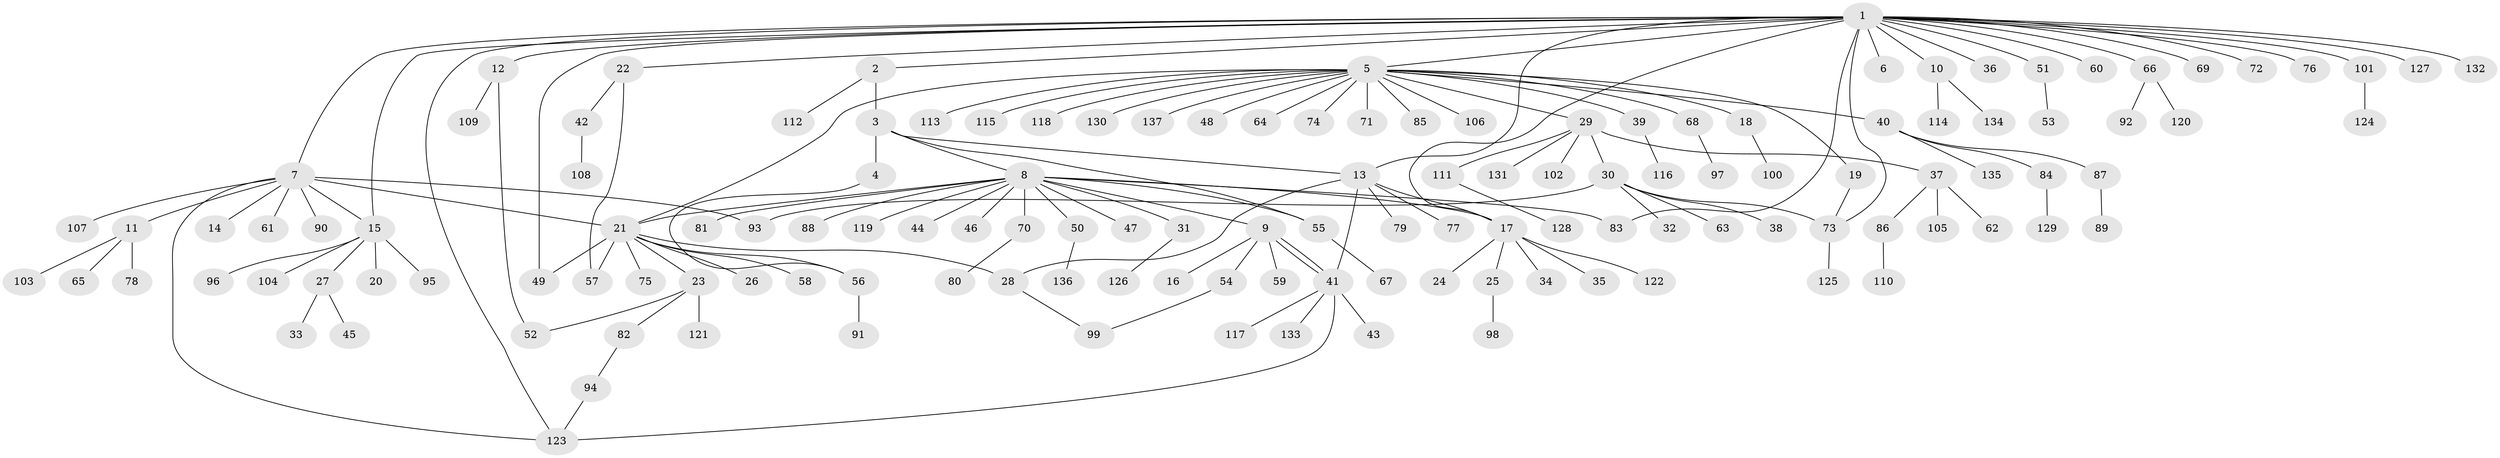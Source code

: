 // Generated by graph-tools (version 1.1) at 2025/11/02/27/25 16:11:09]
// undirected, 137 vertices, 158 edges
graph export_dot {
graph [start="1"]
  node [color=gray90,style=filled];
  1;
  2;
  3;
  4;
  5;
  6;
  7;
  8;
  9;
  10;
  11;
  12;
  13;
  14;
  15;
  16;
  17;
  18;
  19;
  20;
  21;
  22;
  23;
  24;
  25;
  26;
  27;
  28;
  29;
  30;
  31;
  32;
  33;
  34;
  35;
  36;
  37;
  38;
  39;
  40;
  41;
  42;
  43;
  44;
  45;
  46;
  47;
  48;
  49;
  50;
  51;
  52;
  53;
  54;
  55;
  56;
  57;
  58;
  59;
  60;
  61;
  62;
  63;
  64;
  65;
  66;
  67;
  68;
  69;
  70;
  71;
  72;
  73;
  74;
  75;
  76;
  77;
  78;
  79;
  80;
  81;
  82;
  83;
  84;
  85;
  86;
  87;
  88;
  89;
  90;
  91;
  92;
  93;
  94;
  95;
  96;
  97;
  98;
  99;
  100;
  101;
  102;
  103;
  104;
  105;
  106;
  107;
  108;
  109;
  110;
  111;
  112;
  113;
  114;
  115;
  116;
  117;
  118;
  119;
  120;
  121;
  122;
  123;
  124;
  125;
  126;
  127;
  128;
  129;
  130;
  131;
  132;
  133;
  134;
  135;
  136;
  137;
  1 -- 2;
  1 -- 5;
  1 -- 6;
  1 -- 7;
  1 -- 10;
  1 -- 12;
  1 -- 13;
  1 -- 15;
  1 -- 17;
  1 -- 22;
  1 -- 36;
  1 -- 49;
  1 -- 51;
  1 -- 60;
  1 -- 66;
  1 -- 69;
  1 -- 72;
  1 -- 73;
  1 -- 76;
  1 -- 83;
  1 -- 101;
  1 -- 123;
  1 -- 127;
  1 -- 132;
  2 -- 3;
  2 -- 112;
  3 -- 4;
  3 -- 8;
  3 -- 13;
  3 -- 55;
  4 -- 56;
  5 -- 18;
  5 -- 19;
  5 -- 21;
  5 -- 29;
  5 -- 39;
  5 -- 40;
  5 -- 48;
  5 -- 64;
  5 -- 68;
  5 -- 71;
  5 -- 74;
  5 -- 85;
  5 -- 106;
  5 -- 113;
  5 -- 115;
  5 -- 118;
  5 -- 130;
  5 -- 137;
  7 -- 11;
  7 -- 14;
  7 -- 15;
  7 -- 21;
  7 -- 61;
  7 -- 90;
  7 -- 93;
  7 -- 107;
  7 -- 123;
  8 -- 9;
  8 -- 17;
  8 -- 21;
  8 -- 31;
  8 -- 44;
  8 -- 46;
  8 -- 47;
  8 -- 50;
  8 -- 55;
  8 -- 70;
  8 -- 81;
  8 -- 83;
  8 -- 88;
  8 -- 119;
  9 -- 16;
  9 -- 41;
  9 -- 41;
  9 -- 54;
  9 -- 59;
  10 -- 114;
  10 -- 134;
  11 -- 65;
  11 -- 78;
  11 -- 103;
  12 -- 52;
  12 -- 109;
  13 -- 17;
  13 -- 28;
  13 -- 41;
  13 -- 77;
  13 -- 79;
  15 -- 20;
  15 -- 27;
  15 -- 95;
  15 -- 96;
  15 -- 104;
  17 -- 24;
  17 -- 25;
  17 -- 34;
  17 -- 35;
  17 -- 122;
  18 -- 100;
  19 -- 73;
  21 -- 23;
  21 -- 26;
  21 -- 28;
  21 -- 49;
  21 -- 56;
  21 -- 57;
  21 -- 58;
  21 -- 75;
  22 -- 42;
  22 -- 57;
  23 -- 52;
  23 -- 82;
  23 -- 121;
  25 -- 98;
  27 -- 33;
  27 -- 45;
  28 -- 99;
  29 -- 30;
  29 -- 37;
  29 -- 102;
  29 -- 111;
  29 -- 131;
  30 -- 32;
  30 -- 38;
  30 -- 63;
  30 -- 73;
  30 -- 93;
  31 -- 126;
  37 -- 62;
  37 -- 86;
  37 -- 105;
  39 -- 116;
  40 -- 84;
  40 -- 87;
  40 -- 135;
  41 -- 43;
  41 -- 117;
  41 -- 123;
  41 -- 133;
  42 -- 108;
  50 -- 136;
  51 -- 53;
  54 -- 99;
  55 -- 67;
  56 -- 91;
  66 -- 92;
  66 -- 120;
  68 -- 97;
  70 -- 80;
  73 -- 125;
  82 -- 94;
  84 -- 129;
  86 -- 110;
  87 -- 89;
  94 -- 123;
  101 -- 124;
  111 -- 128;
}
